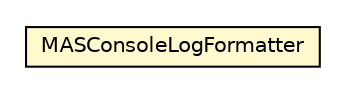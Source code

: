 #!/usr/local/bin/dot
#
# Class diagram 
# Generated by UMLGraph version R5_6 (http://www.umlgraph.org/)
#

digraph G {
	edge [fontname="Helvetica",fontsize=10,labelfontname="Helvetica",labelfontsize=10];
	node [fontname="Helvetica",fontsize=10,shape=plaintext];
	nodesep=0.25;
	ranksep=0.5;
	// jason.runtime.MASConsoleLogFormatter
	c44666 [label=<<table title="jason.runtime.MASConsoleLogFormatter" border="0" cellborder="1" cellspacing="0" cellpadding="2" port="p" bgcolor="lemonChiffon" href="./MASConsoleLogFormatter.html">
		<tr><td><table border="0" cellspacing="0" cellpadding="1">
<tr><td align="center" balign="center"> MASConsoleLogFormatter </td></tr>
		</table></td></tr>
		</table>>, URL="./MASConsoleLogFormatter.html", fontname="Helvetica", fontcolor="black", fontsize=10.0];
}

